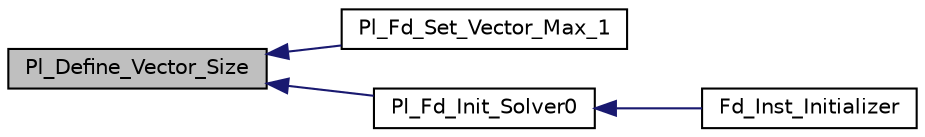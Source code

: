digraph "Pl_Define_Vector_Size"
{
  edge [fontname="Helvetica",fontsize="10",labelfontname="Helvetica",labelfontsize="10"];
  node [fontname="Helvetica",fontsize="10",shape=record];
  rankdir="LR";
  Node1 [label="Pl_Define_Vector_Size",height=0.2,width=0.4,color="black", fillcolor="grey75", style="filled", fontcolor="black"];
  Node1 -> Node2 [dir="back",color="midnightblue",fontsize="10",style="solid"];
  Node2 [label="Pl_Fd_Set_Vector_Max_1",height=0.2,width=0.4,color="black", fillcolor="white", style="filled",URL="$fd__infos__c_8c.html#a7fde5f4deb01d6e9fda888f3d6495cd5"];
  Node1 -> Node3 [dir="back",color="midnightblue",fontsize="10",style="solid"];
  Node3 [label="Pl_Fd_Init_Solver0",height=0.2,width=0.4,color="black", fillcolor="white", style="filled",URL="$fd__inst_8h.html#a44f365444a3bfdd0c1726453e421526d"];
  Node3 -> Node4 [dir="back",color="midnightblue",fontsize="10",style="solid"];
  Node4 [label="Fd_Inst_Initializer",height=0.2,width=0.4,color="black", fillcolor="white", style="filled",URL="$fd__inst_8c.html#a450739dfc97e7399a2e432739ac8d93c"];
}
